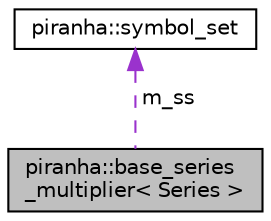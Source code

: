 digraph "piranha::base_series_multiplier&lt; Series &gt;"
{
  edge [fontname="Helvetica",fontsize="10",labelfontname="Helvetica",labelfontsize="10"];
  node [fontname="Helvetica",fontsize="10",shape=record];
  Node4 [label="piranha::base_series\l_multiplier\< Series \>",height=0.2,width=0.4,color="black", fillcolor="grey75", style="filled", fontcolor="black"];
  Node5 -> Node4 [dir="back",color="darkorchid3",fontsize="10",style="dashed",label=" m_ss" ,fontname="Helvetica"];
  Node5 [label="piranha::symbol_set",height=0.2,width=0.4,color="black", fillcolor="white", style="filled",URL="$classpiranha_1_1symbol__set.html",tooltip="Symbol set. "];
}
